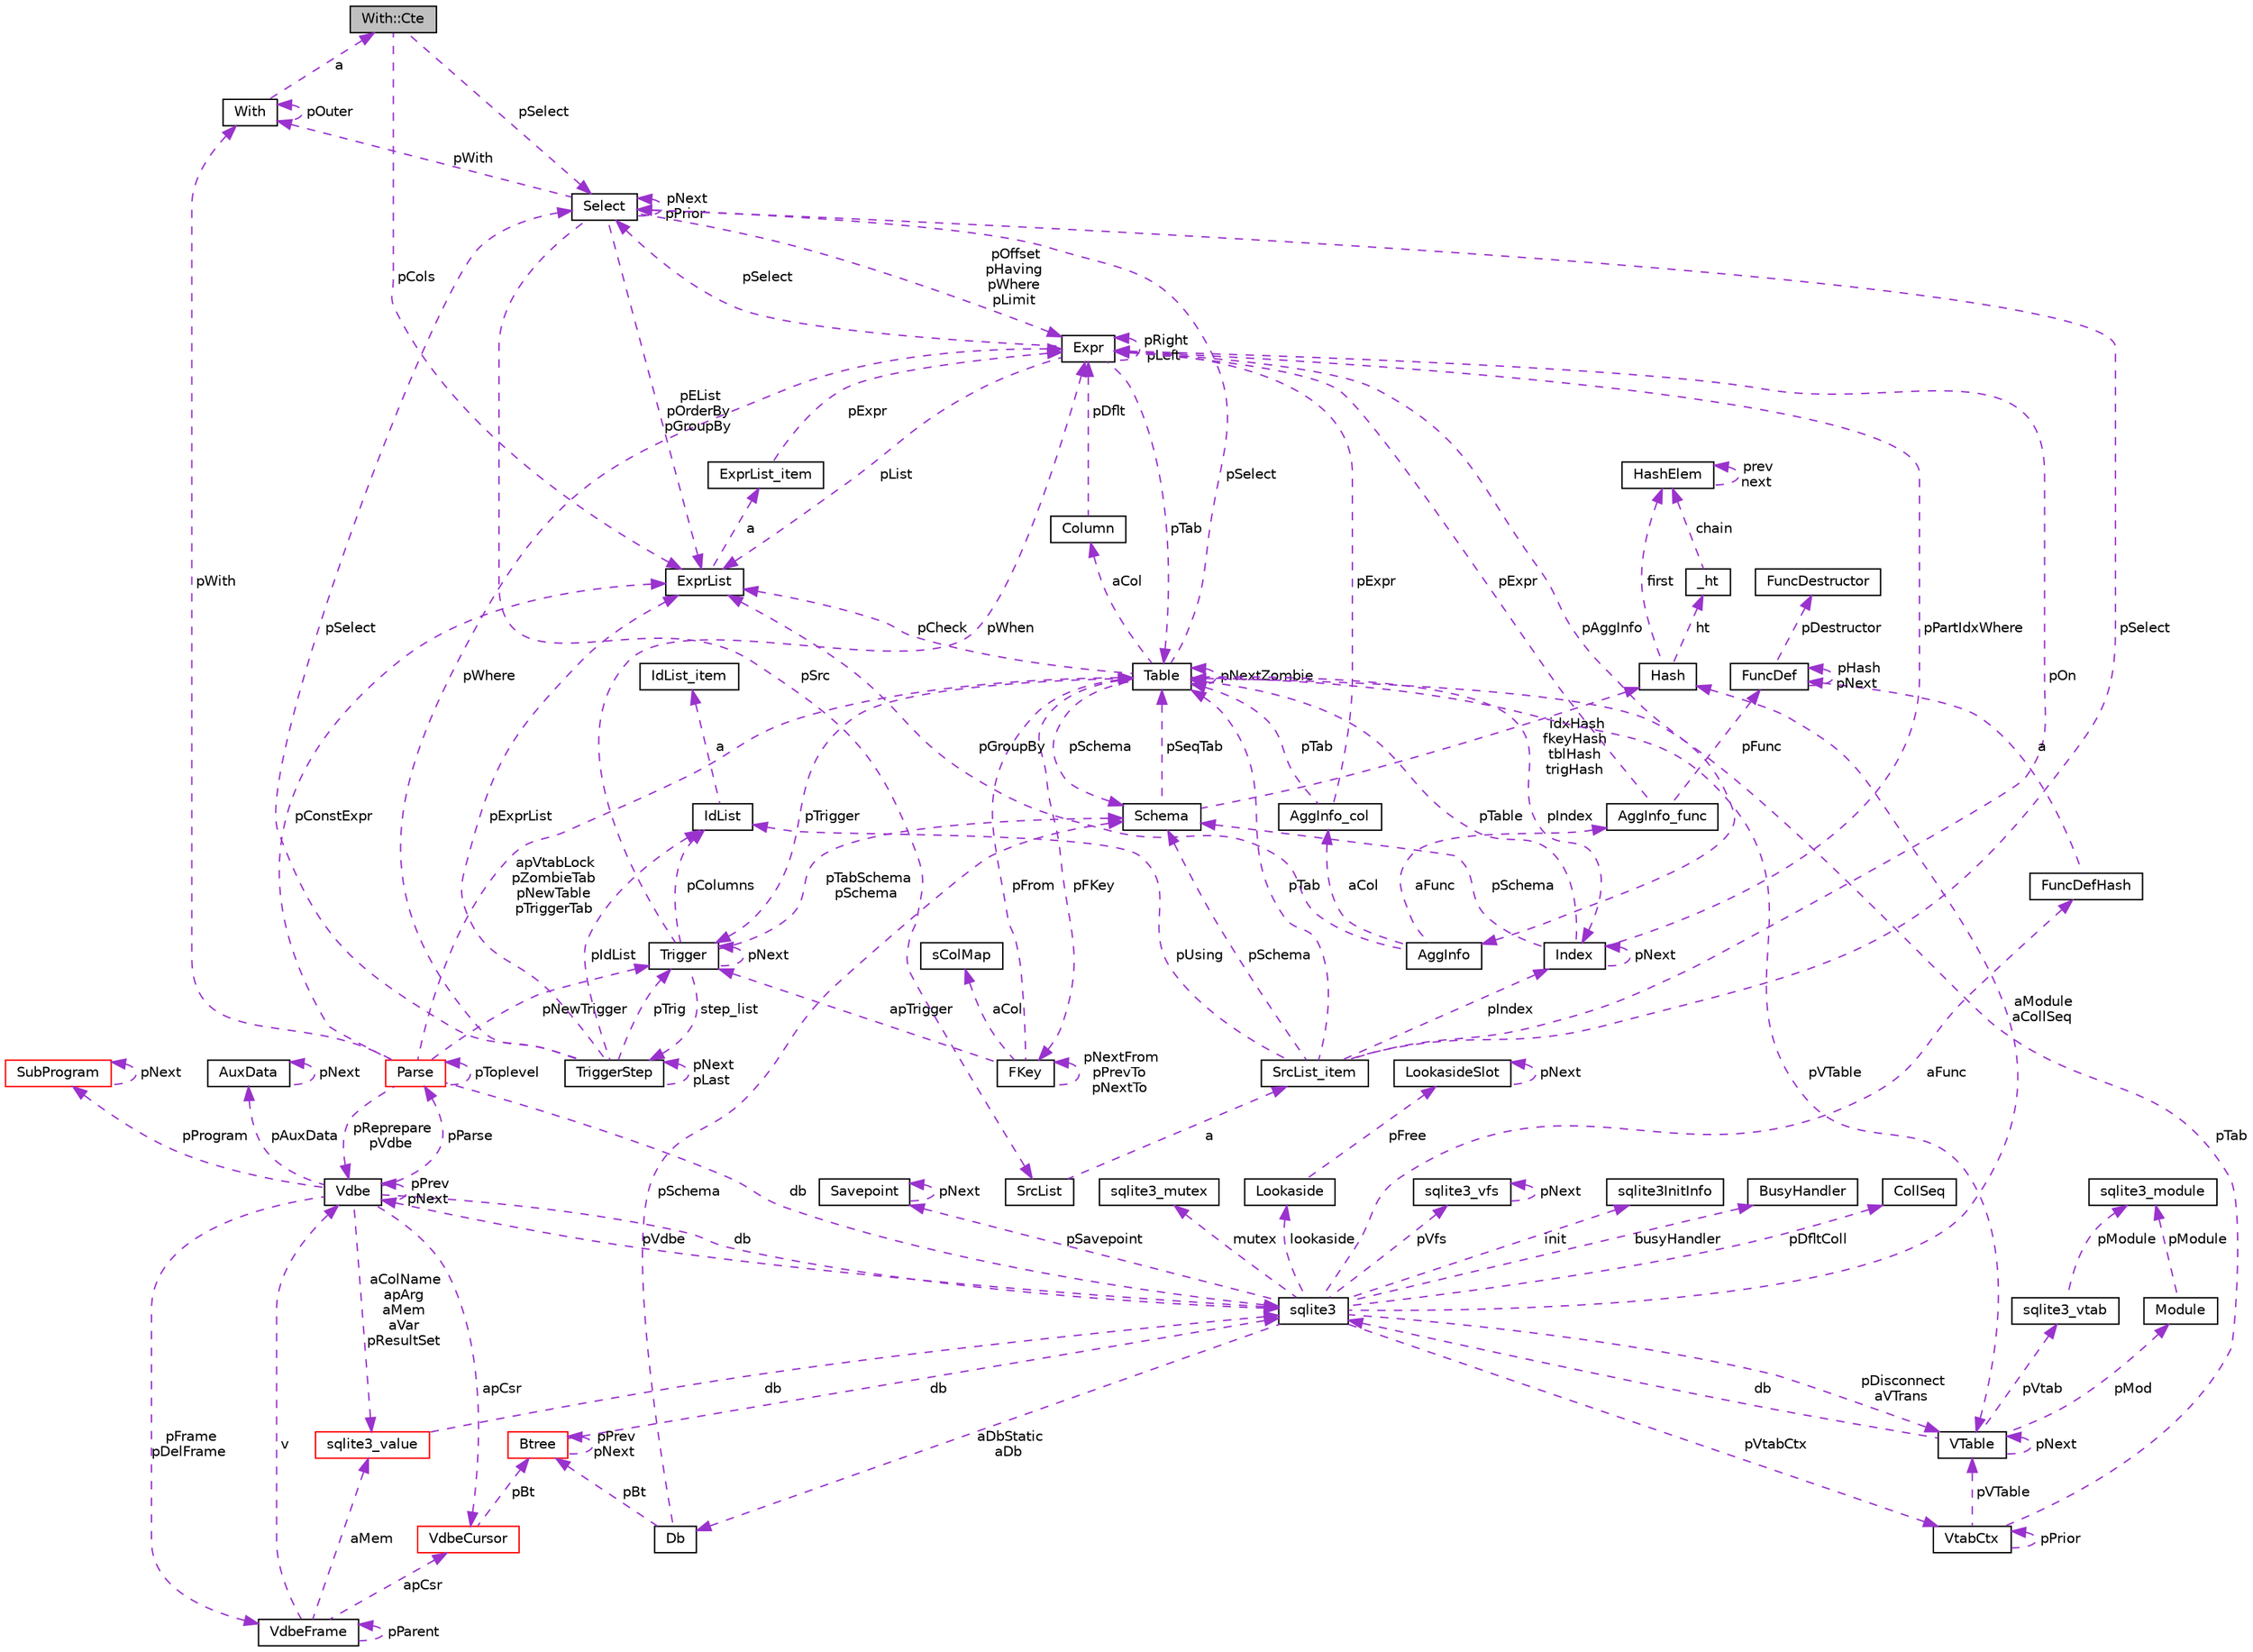 digraph "With::Cte"
{
  edge [fontname="Helvetica",fontsize="10",labelfontname="Helvetica",labelfontsize="10"];
  node [fontname="Helvetica",fontsize="10",shape=record];
  Node1 [label="With::Cte",height=0.2,width=0.4,color="black", fillcolor="grey75", style="filled", fontcolor="black"];
  Node2 -> Node1 [dir="back",color="darkorchid3",fontsize="10",style="dashed",label=" pSelect" ];
  Node2 [label="Select",height=0.2,width=0.4,color="black", fillcolor="white", style="filled",URL="$struct_select.html"];
  Node3 -> Node2 [dir="back",color="darkorchid3",fontsize="10",style="dashed",label=" pOffset\npHaving\npWhere\npLimit" ];
  Node3 [label="Expr",height=0.2,width=0.4,color="black", fillcolor="white", style="filled",URL="$struct_expr.html"];
  Node4 -> Node3 [dir="back",color="darkorchid3",fontsize="10",style="dashed",label=" pAggInfo" ];
  Node4 [label="AggInfo",height=0.2,width=0.4,color="black", fillcolor="white", style="filled",URL="$struct_agg_info.html"];
  Node5 -> Node4 [dir="back",color="darkorchid3",fontsize="10",style="dashed",label=" aCol" ];
  Node5 [label="AggInfo_col",height=0.2,width=0.4,color="black", fillcolor="white", style="filled",URL="$struct_agg_info_1_1_agg_info__col.html"];
  Node3 -> Node5 [dir="back",color="darkorchid3",fontsize="10",style="dashed",label=" pExpr" ];
  Node6 -> Node5 [dir="back",color="darkorchid3",fontsize="10",style="dashed",label=" pTab" ];
  Node6 [label="Table",height=0.2,width=0.4,color="black", fillcolor="white", style="filled",URL="$struct_table.html"];
  Node7 -> Node6 [dir="back",color="darkorchid3",fontsize="10",style="dashed",label=" pSchema" ];
  Node7 [label="Schema",height=0.2,width=0.4,color="black", fillcolor="white", style="filled",URL="$struct_schema.html"];
  Node6 -> Node7 [dir="back",color="darkorchid3",fontsize="10",style="dashed",label=" pSeqTab" ];
  Node8 -> Node7 [dir="back",color="darkorchid3",fontsize="10",style="dashed",label=" idxHash\nfkeyHash\ntblHash\ntrigHash" ];
  Node8 [label="Hash",height=0.2,width=0.4,color="black", fillcolor="white", style="filled",URL="$struct_hash.html"];
  Node9 -> Node8 [dir="back",color="darkorchid3",fontsize="10",style="dashed",label=" ht" ];
  Node9 [label="_ht",height=0.2,width=0.4,color="black", fillcolor="white", style="filled",URL="$struct_hash_1_1__ht.html"];
  Node10 -> Node9 [dir="back",color="darkorchid3",fontsize="10",style="dashed",label=" chain" ];
  Node10 [label="HashElem",height=0.2,width=0.4,color="black", fillcolor="white", style="filled",URL="$struct_hash_elem.html"];
  Node10 -> Node10 [dir="back",color="darkorchid3",fontsize="10",style="dashed",label=" prev\nnext" ];
  Node10 -> Node8 [dir="back",color="darkorchid3",fontsize="10",style="dashed",label=" first" ];
  Node11 -> Node6 [dir="back",color="darkorchid3",fontsize="10",style="dashed",label=" aCol" ];
  Node11 [label="Column",height=0.2,width=0.4,color="black", fillcolor="white", style="filled",URL="$struct_column.html"];
  Node3 -> Node11 [dir="back",color="darkorchid3",fontsize="10",style="dashed",label=" pDflt" ];
  Node12 -> Node6 [dir="back",color="darkorchid3",fontsize="10",style="dashed",label=" pFKey" ];
  Node12 [label="FKey",height=0.2,width=0.4,color="black", fillcolor="white", style="filled",URL="$struct_f_key.html"];
  Node13 -> Node12 [dir="back",color="darkorchid3",fontsize="10",style="dashed",label=" aCol" ];
  Node13 [label="sColMap",height=0.2,width=0.4,color="black", fillcolor="white", style="filled",URL="$struct_f_key_1_1s_col_map.html"];
  Node12 -> Node12 [dir="back",color="darkorchid3",fontsize="10",style="dashed",label=" pNextFrom\npPrevTo\npNextTo" ];
  Node6 -> Node12 [dir="back",color="darkorchid3",fontsize="10",style="dashed",label=" pFrom" ];
  Node14 -> Node12 [dir="back",color="darkorchid3",fontsize="10",style="dashed",label=" apTrigger" ];
  Node14 [label="Trigger",height=0.2,width=0.4,color="black", fillcolor="white", style="filled",URL="$struct_trigger.html"];
  Node15 -> Node14 [dir="back",color="darkorchid3",fontsize="10",style="dashed",label=" step_list" ];
  Node15 [label="TriggerStep",height=0.2,width=0.4,color="black", fillcolor="white", style="filled",URL="$struct_trigger_step.html"];
  Node15 -> Node15 [dir="back",color="darkorchid3",fontsize="10",style="dashed",label=" pNext\npLast" ];
  Node3 -> Node15 [dir="back",color="darkorchid3",fontsize="10",style="dashed",label=" pWhere" ];
  Node16 -> Node15 [dir="back",color="darkorchid3",fontsize="10",style="dashed",label=" pIdList" ];
  Node16 [label="IdList",height=0.2,width=0.4,color="black", fillcolor="white", style="filled",URL="$struct_id_list.html"];
  Node17 -> Node16 [dir="back",color="darkorchid3",fontsize="10",style="dashed",label=" a" ];
  Node17 [label="IdList_item",height=0.2,width=0.4,color="black", fillcolor="white", style="filled",URL="$struct_id_list_1_1_id_list__item.html"];
  Node2 -> Node15 [dir="back",color="darkorchid3",fontsize="10",style="dashed",label=" pSelect" ];
  Node14 -> Node15 [dir="back",color="darkorchid3",fontsize="10",style="dashed",label=" pTrig" ];
  Node18 -> Node15 [dir="back",color="darkorchid3",fontsize="10",style="dashed",label=" pExprList" ];
  Node18 [label="ExprList",height=0.2,width=0.4,color="black", fillcolor="white", style="filled",URL="$struct_expr_list.html"];
  Node19 -> Node18 [dir="back",color="darkorchid3",fontsize="10",style="dashed",label=" a" ];
  Node19 [label="ExprList_item",height=0.2,width=0.4,color="black", fillcolor="white", style="filled",URL="$struct_expr_list_1_1_expr_list__item.html"];
  Node3 -> Node19 [dir="back",color="darkorchid3",fontsize="10",style="dashed",label=" pExpr" ];
  Node7 -> Node14 [dir="back",color="darkorchid3",fontsize="10",style="dashed",label=" pTabSchema\npSchema" ];
  Node3 -> Node14 [dir="back",color="darkorchid3",fontsize="10",style="dashed",label=" pWhen" ];
  Node16 -> Node14 [dir="back",color="darkorchid3",fontsize="10",style="dashed",label=" pColumns" ];
  Node14 -> Node14 [dir="back",color="darkorchid3",fontsize="10",style="dashed",label=" pNext" ];
  Node20 -> Node6 [dir="back",color="darkorchid3",fontsize="10",style="dashed",label=" pVTable" ];
  Node20 [label="VTable",height=0.2,width=0.4,color="black", fillcolor="white", style="filled",URL="$struct_v_table.html"];
  Node21 -> Node20 [dir="back",color="darkorchid3",fontsize="10",style="dashed",label=" db" ];
  Node21 [label="sqlite3",height=0.2,width=0.4,color="black", fillcolor="white", style="filled",URL="$structsqlite3.html"];
  Node22 -> Node21 [dir="back",color="darkorchid3",fontsize="10",style="dashed",label=" pVdbe" ];
  Node22 [label="Vdbe",height=0.2,width=0.4,color="black", fillcolor="white", style="filled",URL="$struct_vdbe.html"];
  Node22 -> Node22 [dir="back",color="darkorchid3",fontsize="10",style="dashed",label=" pPrev\npNext" ];
  Node23 -> Node22 [dir="back",color="darkorchid3",fontsize="10",style="dashed",label=" aColName\napArg\naMem\naVar\npResultSet" ];
  Node23 [label="sqlite3_value",height=0.2,width=0.4,color="red", fillcolor="white", style="filled",URL="$struct_mem.html"];
  Node21 -> Node23 [dir="back",color="darkorchid3",fontsize="10",style="dashed",label=" db" ];
  Node21 -> Node22 [dir="back",color="darkorchid3",fontsize="10",style="dashed",label=" db" ];
  Node24 -> Node22 [dir="back",color="darkorchid3",fontsize="10",style="dashed",label=" pFrame\npDelFrame" ];
  Node24 [label="VdbeFrame",height=0.2,width=0.4,color="black", fillcolor="white", style="filled",URL="$struct_vdbe_frame.html"];
  Node23 -> Node24 [dir="back",color="darkorchid3",fontsize="10",style="dashed",label=" aMem" ];
  Node22 -> Node24 [dir="back",color="darkorchid3",fontsize="10",style="dashed",label=" v" ];
  Node24 -> Node24 [dir="back",color="darkorchid3",fontsize="10",style="dashed",label=" pParent" ];
  Node25 -> Node24 [dir="back",color="darkorchid3",fontsize="10",style="dashed",label=" apCsr" ];
  Node25 [label="VdbeCursor",height=0.2,width=0.4,color="red", fillcolor="white", style="filled",URL="$struct_vdbe_cursor.html"];
  Node26 -> Node25 [dir="back",color="darkorchid3",fontsize="10",style="dashed",label=" pBt" ];
  Node26 [label="Btree",height=0.2,width=0.4,color="red", fillcolor="white", style="filled",URL="$struct_btree.html"];
  Node21 -> Node26 [dir="back",color="darkorchid3",fontsize="10",style="dashed",label=" db" ];
  Node26 -> Node26 [dir="back",color="darkorchid3",fontsize="10",style="dashed",label=" pPrev\npNext" ];
  Node27 -> Node22 [dir="back",color="darkorchid3",fontsize="10",style="dashed",label=" pAuxData" ];
  Node27 [label="AuxData",height=0.2,width=0.4,color="black", fillcolor="white", style="filled",URL="$struct_aux_data.html"];
  Node27 -> Node27 [dir="back",color="darkorchid3",fontsize="10",style="dashed",label=" pNext" ];
  Node28 -> Node22 [dir="back",color="darkorchid3",fontsize="10",style="dashed",label=" pProgram" ];
  Node28 [label="SubProgram",height=0.2,width=0.4,color="red", fillcolor="white", style="filled",URL="$struct_sub_program.html"];
  Node28 -> Node28 [dir="back",color="darkorchid3",fontsize="10",style="dashed",label=" pNext" ];
  Node25 -> Node22 [dir="back",color="darkorchid3",fontsize="10",style="dashed",label=" apCsr" ];
  Node29 -> Node22 [dir="back",color="darkorchid3",fontsize="10",style="dashed",label=" pParse" ];
  Node29 [label="Parse",height=0.2,width=0.4,color="red", fillcolor="white", style="filled",URL="$struct_parse.html"];
  Node22 -> Node29 [dir="back",color="darkorchid3",fontsize="10",style="dashed",label=" pReprepare\npVdbe" ];
  Node21 -> Node29 [dir="back",color="darkorchid3",fontsize="10",style="dashed",label=" db" ];
  Node30 -> Node29 [dir="back",color="darkorchid3",fontsize="10",style="dashed",label=" pWith" ];
  Node30 [label="With",height=0.2,width=0.4,color="black", fillcolor="white", style="filled",URL="$struct_with.html"];
  Node1 -> Node30 [dir="back",color="darkorchid3",fontsize="10",style="dashed",label=" a" ];
  Node30 -> Node30 [dir="back",color="darkorchid3",fontsize="10",style="dashed",label=" pOuter" ];
  Node6 -> Node29 [dir="back",color="darkorchid3",fontsize="10",style="dashed",label=" apVtabLock\npZombieTab\npNewTable\npTriggerTab" ];
  Node14 -> Node29 [dir="back",color="darkorchid3",fontsize="10",style="dashed",label=" pNewTrigger" ];
  Node18 -> Node29 [dir="back",color="darkorchid3",fontsize="10",style="dashed",label=" pConstExpr" ];
  Node29 -> Node29 [dir="back",color="darkorchid3",fontsize="10",style="dashed",label=" pToplevel" ];
  Node31 -> Node21 [dir="back",color="darkorchid3",fontsize="10",style="dashed",label=" pSavepoint" ];
  Node31 [label="Savepoint",height=0.2,width=0.4,color="black", fillcolor="white", style="filled",URL="$struct_savepoint.html"];
  Node31 -> Node31 [dir="back",color="darkorchid3",fontsize="10",style="dashed",label=" pNext" ];
  Node32 -> Node21 [dir="back",color="darkorchid3",fontsize="10",style="dashed",label=" aFunc" ];
  Node32 [label="FuncDefHash",height=0.2,width=0.4,color="black", fillcolor="white", style="filled",URL="$struct_func_def_hash.html"];
  Node33 -> Node32 [dir="back",color="darkorchid3",fontsize="10",style="dashed",label=" a" ];
  Node33 [label="FuncDef",height=0.2,width=0.4,color="black", fillcolor="white", style="filled",URL="$struct_func_def.html"];
  Node34 -> Node33 [dir="back",color="darkorchid3",fontsize="10",style="dashed",label=" pDestructor" ];
  Node34 [label="FuncDestructor",height=0.2,width=0.4,color="black", fillcolor="white", style="filled",URL="$struct_func_destructor.html"];
  Node33 -> Node33 [dir="back",color="darkorchid3",fontsize="10",style="dashed",label=" pHash\npNext" ];
  Node35 -> Node21 [dir="back",color="darkorchid3",fontsize="10",style="dashed",label=" lookaside" ];
  Node35 [label="Lookaside",height=0.2,width=0.4,color="black", fillcolor="white", style="filled",URL="$struct_lookaside.html"];
  Node36 -> Node35 [dir="back",color="darkorchid3",fontsize="10",style="dashed",label=" pFree" ];
  Node36 [label="LookasideSlot",height=0.2,width=0.4,color="black", fillcolor="white", style="filled",URL="$struct_lookaside_slot.html"];
  Node36 -> Node36 [dir="back",color="darkorchid3",fontsize="10",style="dashed",label=" pNext" ];
  Node37 -> Node21 [dir="back",color="darkorchid3",fontsize="10",style="dashed",label=" mutex" ];
  Node37 [label="sqlite3_mutex",height=0.2,width=0.4,color="black", fillcolor="white", style="filled",URL="$structsqlite3__mutex.html"];
  Node38 -> Node21 [dir="back",color="darkorchid3",fontsize="10",style="dashed",label=" pVfs" ];
  Node38 [label="sqlite3_vfs",height=0.2,width=0.4,color="black", fillcolor="white", style="filled",URL="$structsqlite3__vfs.html"];
  Node38 -> Node38 [dir="back",color="darkorchid3",fontsize="10",style="dashed",label=" pNext" ];
  Node39 -> Node21 [dir="back",color="darkorchid3",fontsize="10",style="dashed",label=" init" ];
  Node39 [label="sqlite3InitInfo",height=0.2,width=0.4,color="black", fillcolor="white", style="filled",URL="$structsqlite3_1_1sqlite3_init_info.html"];
  Node40 -> Node21 [dir="back",color="darkorchid3",fontsize="10",style="dashed",label=" busyHandler" ];
  Node40 [label="BusyHandler",height=0.2,width=0.4,color="black", fillcolor="white", style="filled",URL="$struct_busy_handler.html"];
  Node41 -> Node21 [dir="back",color="darkorchid3",fontsize="10",style="dashed",label=" pVtabCtx" ];
  Node41 [label="VtabCtx",height=0.2,width=0.4,color="black", fillcolor="white", style="filled",URL="$struct_vtab_ctx.html"];
  Node41 -> Node41 [dir="back",color="darkorchid3",fontsize="10",style="dashed",label=" pPrior" ];
  Node20 -> Node41 [dir="back",color="darkorchid3",fontsize="10",style="dashed",label=" pVTable" ];
  Node6 -> Node41 [dir="back",color="darkorchid3",fontsize="10",style="dashed",label=" pTab" ];
  Node42 -> Node21 [dir="back",color="darkorchid3",fontsize="10",style="dashed",label=" pDfltColl" ];
  Node42 [label="CollSeq",height=0.2,width=0.4,color="black", fillcolor="white", style="filled",URL="$struct_coll_seq.html"];
  Node20 -> Node21 [dir="back",color="darkorchid3",fontsize="10",style="dashed",label=" pDisconnect\naVTrans" ];
  Node43 -> Node21 [dir="back",color="darkorchid3",fontsize="10",style="dashed",label=" aDbStatic\naDb" ];
  Node43 [label="Db",height=0.2,width=0.4,color="black", fillcolor="white", style="filled",URL="$struct_db.html"];
  Node7 -> Node43 [dir="back",color="darkorchid3",fontsize="10",style="dashed",label=" pSchema" ];
  Node26 -> Node43 [dir="back",color="darkorchid3",fontsize="10",style="dashed",label=" pBt" ];
  Node8 -> Node21 [dir="back",color="darkorchid3",fontsize="10",style="dashed",label=" aModule\naCollSeq" ];
  Node20 -> Node20 [dir="back",color="darkorchid3",fontsize="10",style="dashed",label=" pNext" ];
  Node44 -> Node20 [dir="back",color="darkorchid3",fontsize="10",style="dashed",label=" pMod" ];
  Node44 [label="Module",height=0.2,width=0.4,color="black", fillcolor="white", style="filled",URL="$struct_module.html"];
  Node45 -> Node44 [dir="back",color="darkorchid3",fontsize="10",style="dashed",label=" pModule" ];
  Node45 [label="sqlite3_module",height=0.2,width=0.4,color="black", fillcolor="white", style="filled",URL="$structsqlite3__module.html"];
  Node46 -> Node20 [dir="back",color="darkorchid3",fontsize="10",style="dashed",label=" pVtab" ];
  Node46 [label="sqlite3_vtab",height=0.2,width=0.4,color="black", fillcolor="white", style="filled",URL="$structsqlite3__vtab.html"];
  Node45 -> Node46 [dir="back",color="darkorchid3",fontsize="10",style="dashed",label=" pModule" ];
  Node6 -> Node6 [dir="back",color="darkorchid3",fontsize="10",style="dashed",label=" pNextZombie" ];
  Node14 -> Node6 [dir="back",color="darkorchid3",fontsize="10",style="dashed",label=" pTrigger" ];
  Node2 -> Node6 [dir="back",color="darkorchid3",fontsize="10",style="dashed",label=" pSelect" ];
  Node18 -> Node6 [dir="back",color="darkorchid3",fontsize="10",style="dashed",label=" pCheck" ];
  Node47 -> Node6 [dir="back",color="darkorchid3",fontsize="10",style="dashed",label=" pIndex" ];
  Node47 [label="Index",height=0.2,width=0.4,color="black", fillcolor="white", style="filled",URL="$struct_index.html"];
  Node7 -> Node47 [dir="back",color="darkorchid3",fontsize="10",style="dashed",label=" pSchema" ];
  Node3 -> Node47 [dir="back",color="darkorchid3",fontsize="10",style="dashed",label=" pPartIdxWhere" ];
  Node6 -> Node47 [dir="back",color="darkorchid3",fontsize="10",style="dashed",label=" pTable" ];
  Node47 -> Node47 [dir="back",color="darkorchid3",fontsize="10",style="dashed",label=" pNext" ];
  Node48 -> Node4 [dir="back",color="darkorchid3",fontsize="10",style="dashed",label=" aFunc" ];
  Node48 [label="AggInfo_func",height=0.2,width=0.4,color="black", fillcolor="white", style="filled",URL="$struct_agg_info_1_1_agg_info__func.html"];
  Node3 -> Node48 [dir="back",color="darkorchid3",fontsize="10",style="dashed",label=" pExpr" ];
  Node33 -> Node48 [dir="back",color="darkorchid3",fontsize="10",style="dashed",label=" pFunc" ];
  Node18 -> Node4 [dir="back",color="darkorchid3",fontsize="10",style="dashed",label=" pGroupBy" ];
  Node3 -> Node3 [dir="back",color="darkorchid3",fontsize="10",style="dashed",label=" pRight\npLeft" ];
  Node6 -> Node3 [dir="back",color="darkorchid3",fontsize="10",style="dashed",label=" pTab" ];
  Node2 -> Node3 [dir="back",color="darkorchid3",fontsize="10",style="dashed",label=" pSelect" ];
  Node18 -> Node3 [dir="back",color="darkorchid3",fontsize="10",style="dashed",label=" pList" ];
  Node30 -> Node2 [dir="back",color="darkorchid3",fontsize="10",style="dashed",label=" pWith" ];
  Node2 -> Node2 [dir="back",color="darkorchid3",fontsize="10",style="dashed",label=" pNext\npPrior" ];
  Node49 -> Node2 [dir="back",color="darkorchid3",fontsize="10",style="dashed",label=" pSrc" ];
  Node49 [label="SrcList",height=0.2,width=0.4,color="black", fillcolor="white", style="filled",URL="$struct_src_list.html"];
  Node50 -> Node49 [dir="back",color="darkorchid3",fontsize="10",style="dashed",label=" a" ];
  Node50 [label="SrcList_item",height=0.2,width=0.4,color="black", fillcolor="white", style="filled",URL="$struct_src_list_1_1_src_list__item.html"];
  Node7 -> Node50 [dir="back",color="darkorchid3",fontsize="10",style="dashed",label=" pSchema" ];
  Node3 -> Node50 [dir="back",color="darkorchid3",fontsize="10",style="dashed",label=" pOn" ];
  Node16 -> Node50 [dir="back",color="darkorchid3",fontsize="10",style="dashed",label=" pUsing" ];
  Node6 -> Node50 [dir="back",color="darkorchid3",fontsize="10",style="dashed",label=" pTab" ];
  Node2 -> Node50 [dir="back",color="darkorchid3",fontsize="10",style="dashed",label=" pSelect" ];
  Node47 -> Node50 [dir="back",color="darkorchid3",fontsize="10",style="dashed",label=" pIndex" ];
  Node18 -> Node2 [dir="back",color="darkorchid3",fontsize="10",style="dashed",label=" pEList\npOrderBy\npGroupBy" ];
  Node18 -> Node1 [dir="back",color="darkorchid3",fontsize="10",style="dashed",label=" pCols" ];
}
